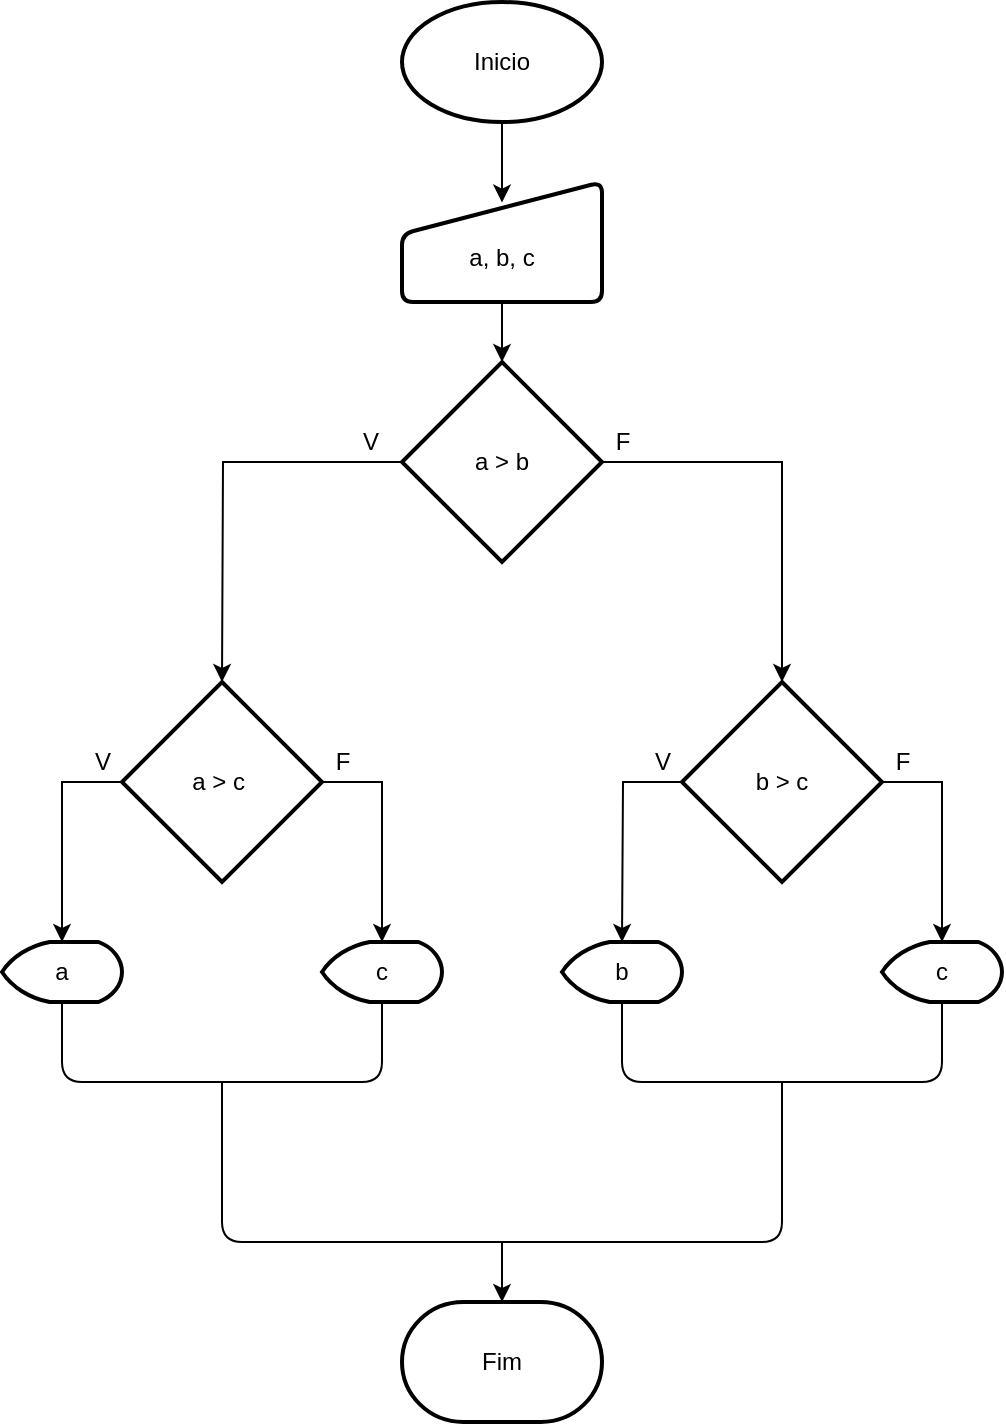 <mxfile version="14.4.3" type="device"><diagram id="ikLJJrQIXTYkyleyksiU" name="Página-1"><mxGraphModel dx="700" dy="823" grid="1" gridSize="10" guides="1" tooltips="1" connect="1" arrows="1" fold="1" page="1" pageScale="1" pageWidth="827" pageHeight="1169" math="0" shadow="0"><root><mxCell id="0"/><mxCell id="1" parent="0"/><mxCell id="23gtapOZKqGktfQFMp97-22" style="edgeStyle=orthogonalEdgeStyle;rounded=0;orthogonalLoop=1;jettySize=auto;html=1;entryX=0.5;entryY=0.171;entryDx=0;entryDy=0;entryPerimeter=0;" edge="1" parent="1" source="23gtapOZKqGktfQFMp97-1" target="23gtapOZKqGktfQFMp97-2"><mxGeometry relative="1" as="geometry"/></mxCell><mxCell id="23gtapOZKqGktfQFMp97-1" value="Inicio" style="strokeWidth=2;html=1;shape=mxgraph.flowchart.start_1;whiteSpace=wrap;" vertex="1" parent="1"><mxGeometry x="370" y="60" width="100" height="60" as="geometry"/></mxCell><mxCell id="23gtapOZKqGktfQFMp97-21" style="edgeStyle=orthogonalEdgeStyle;rounded=0;orthogonalLoop=1;jettySize=auto;html=1;entryX=0.5;entryY=0;entryDx=0;entryDy=0;entryPerimeter=0;" edge="1" parent="1" source="23gtapOZKqGktfQFMp97-2" target="23gtapOZKqGktfQFMp97-4"><mxGeometry relative="1" as="geometry"/></mxCell><mxCell id="23gtapOZKqGktfQFMp97-2" value="&lt;br&gt;a, b, c" style="html=1;strokeWidth=2;shape=manualInput;whiteSpace=wrap;rounded=1;size=26;arcSize=11;" vertex="1" parent="1"><mxGeometry x="370" y="150" width="100" height="60" as="geometry"/></mxCell><mxCell id="23gtapOZKqGktfQFMp97-5" style="edgeStyle=orthogonalEdgeStyle;rounded=0;orthogonalLoop=1;jettySize=auto;html=1;" edge="1" parent="1" source="23gtapOZKqGktfQFMp97-4"><mxGeometry relative="1" as="geometry"><mxPoint x="280" y="400" as="targetPoint"/></mxGeometry></mxCell><mxCell id="23gtapOZKqGktfQFMp97-18" style="edgeStyle=orthogonalEdgeStyle;rounded=0;orthogonalLoop=1;jettySize=auto;html=1;entryX=0.5;entryY=0;entryDx=0;entryDy=0;entryPerimeter=0;" edge="1" parent="1" source="23gtapOZKqGktfQFMp97-4" target="23gtapOZKqGktfQFMp97-17"><mxGeometry relative="1" as="geometry"/></mxCell><mxCell id="23gtapOZKqGktfQFMp97-4" value="a &amp;gt; b" style="strokeWidth=2;html=1;shape=mxgraph.flowchart.decision;whiteSpace=wrap;" vertex="1" parent="1"><mxGeometry x="370" y="240" width="100" height="100" as="geometry"/></mxCell><mxCell id="23gtapOZKqGktfQFMp97-7" style="edgeStyle=orthogonalEdgeStyle;rounded=0;orthogonalLoop=1;jettySize=auto;html=1;" edge="1" parent="1" source="23gtapOZKqGktfQFMp97-6" target="23gtapOZKqGktfQFMp97-13"><mxGeometry relative="1" as="geometry"><mxPoint x="160" y="550" as="targetPoint"/><Array as="points"><mxPoint x="200" y="450"/></Array></mxGeometry></mxCell><mxCell id="23gtapOZKqGktfQFMp97-15" style="edgeStyle=orthogonalEdgeStyle;rounded=0;orthogonalLoop=1;jettySize=auto;html=1;entryX=0.5;entryY=0;entryDx=0;entryDy=0;entryPerimeter=0;" edge="1" parent="1" source="23gtapOZKqGktfQFMp97-6" target="23gtapOZKqGktfQFMp97-14"><mxGeometry relative="1" as="geometry"><Array as="points"><mxPoint x="360" y="450"/><mxPoint x="360" y="530"/></Array></mxGeometry></mxCell><mxCell id="23gtapOZKqGktfQFMp97-6" value="a &amp;gt; c&amp;nbsp;" style="strokeWidth=2;html=1;shape=mxgraph.flowchart.decision;whiteSpace=wrap;" vertex="1" parent="1"><mxGeometry x="230" y="400" width="100" height="100" as="geometry"/></mxCell><mxCell id="23gtapOZKqGktfQFMp97-8" value="V" style="text;html=1;align=center;verticalAlign=middle;resizable=0;points=[];autosize=1;" vertex="1" parent="1"><mxGeometry x="210" y="430" width="20" height="20" as="geometry"/></mxCell><mxCell id="23gtapOZKqGktfQFMp97-12" value="V" style="text;html=1;align=center;verticalAlign=middle;resizable=0;points=[];autosize=1;" vertex="1" parent="1"><mxGeometry x="344" y="270" width="20" height="20" as="geometry"/></mxCell><mxCell id="23gtapOZKqGktfQFMp97-13" value="a" style="strokeWidth=2;html=1;shape=mxgraph.flowchart.display;whiteSpace=wrap;" vertex="1" parent="1"><mxGeometry x="170" y="530" width="60" height="30" as="geometry"/></mxCell><mxCell id="23gtapOZKqGktfQFMp97-14" value="c" style="strokeWidth=2;html=1;shape=mxgraph.flowchart.display;whiteSpace=wrap;" vertex="1" parent="1"><mxGeometry x="330" y="530" width="60" height="30" as="geometry"/></mxCell><mxCell id="23gtapOZKqGktfQFMp97-16" value="F" style="text;html=1;align=center;verticalAlign=middle;resizable=0;points=[];autosize=1;" vertex="1" parent="1"><mxGeometry x="330" y="430" width="20" height="20" as="geometry"/></mxCell><mxCell id="23gtapOZKqGktfQFMp97-23" style="edgeStyle=orthogonalEdgeStyle;rounded=0;orthogonalLoop=1;jettySize=auto;html=1;" edge="1" parent="1" source="23gtapOZKqGktfQFMp97-17"><mxGeometry relative="1" as="geometry"><mxPoint x="480" y="530" as="targetPoint"/></mxGeometry></mxCell><mxCell id="23gtapOZKqGktfQFMp97-26" style="edgeStyle=orthogonalEdgeStyle;rounded=0;orthogonalLoop=1;jettySize=auto;html=1;entryX=0.5;entryY=0;entryDx=0;entryDy=0;entryPerimeter=0;" edge="1" parent="1" source="23gtapOZKqGktfQFMp97-17" target="23gtapOZKqGktfQFMp97-25"><mxGeometry relative="1" as="geometry"><Array as="points"><mxPoint x="640" y="450"/></Array></mxGeometry></mxCell><mxCell id="23gtapOZKqGktfQFMp97-17" value="b &amp;gt; c" style="strokeWidth=2;html=1;shape=mxgraph.flowchart.decision;whiteSpace=wrap;" vertex="1" parent="1"><mxGeometry x="510" y="400" width="100" height="100" as="geometry"/></mxCell><mxCell id="23gtapOZKqGktfQFMp97-19" value="F" style="text;html=1;align=center;verticalAlign=middle;resizable=0;points=[];autosize=1;" vertex="1" parent="1"><mxGeometry x="470" y="270" width="20" height="20" as="geometry"/></mxCell><mxCell id="23gtapOZKqGktfQFMp97-24" value="b" style="strokeWidth=2;html=1;shape=mxgraph.flowchart.display;whiteSpace=wrap;" vertex="1" parent="1"><mxGeometry x="450" y="530" width="60" height="30" as="geometry"/></mxCell><mxCell id="23gtapOZKqGktfQFMp97-25" value="c" style="strokeWidth=2;html=1;shape=mxgraph.flowchart.display;whiteSpace=wrap;" vertex="1" parent="1"><mxGeometry x="610" y="530" width="60" height="30" as="geometry"/></mxCell><mxCell id="23gtapOZKqGktfQFMp97-27" value="V" style="text;html=1;align=center;verticalAlign=middle;resizable=0;points=[];autosize=1;" vertex="1" parent="1"><mxGeometry x="490" y="430" width="20" height="20" as="geometry"/></mxCell><mxCell id="23gtapOZKqGktfQFMp97-28" value="F" style="text;html=1;align=center;verticalAlign=middle;resizable=0;points=[];autosize=1;" vertex="1" parent="1"><mxGeometry x="610" y="430" width="20" height="20" as="geometry"/></mxCell><mxCell id="23gtapOZKqGktfQFMp97-29" value="" style="endArrow=none;html=1;exitX=0.5;exitY=1;exitDx=0;exitDy=0;exitPerimeter=0;entryX=0.5;entryY=1;entryDx=0;entryDy=0;entryPerimeter=0;" edge="1" parent="1" source="23gtapOZKqGktfQFMp97-13" target="23gtapOZKqGktfQFMp97-14"><mxGeometry width="50" height="50" relative="1" as="geometry"><mxPoint x="410" y="490" as="sourcePoint"/><mxPoint x="200" y="600" as="targetPoint"/><Array as="points"><mxPoint x="200" y="600"/><mxPoint x="360" y="600"/></Array></mxGeometry></mxCell><mxCell id="23gtapOZKqGktfQFMp97-31" value="Fim" style="strokeWidth=2;html=1;shape=mxgraph.flowchart.terminator;whiteSpace=wrap;" vertex="1" parent="1"><mxGeometry x="370" y="710" width="100" height="60" as="geometry"/></mxCell><mxCell id="23gtapOZKqGktfQFMp97-32" value="" style="endArrow=none;html=1;" edge="1" parent="1"><mxGeometry width="50" height="50" relative="1" as="geometry"><mxPoint x="280" y="600" as="sourcePoint"/><mxPoint x="560" y="600" as="targetPoint"/><Array as="points"><mxPoint x="280" y="680"/><mxPoint x="560" y="680"/></Array></mxGeometry></mxCell><mxCell id="23gtapOZKqGktfQFMp97-33" value="" style="endArrow=none;html=1;exitX=0.5;exitY=1;exitDx=0;exitDy=0;exitPerimeter=0;entryX=0.5;entryY=1;entryDx=0;entryDy=0;entryPerimeter=0;" edge="1" parent="1" source="23gtapOZKqGktfQFMp97-24" target="23gtapOZKqGktfQFMp97-25"><mxGeometry width="50" height="50" relative="1" as="geometry"><mxPoint x="500" y="640" as="sourcePoint"/><mxPoint x="550" y="590" as="targetPoint"/><Array as="points"><mxPoint x="480" y="600"/><mxPoint x="640" y="600"/></Array></mxGeometry></mxCell><mxCell id="23gtapOZKqGktfQFMp97-34" value="" style="endArrow=classic;html=1;entryX=0.5;entryY=0;entryDx=0;entryDy=0;entryPerimeter=0;" edge="1" parent="1" target="23gtapOZKqGktfQFMp97-31"><mxGeometry width="50" height="50" relative="1" as="geometry"><mxPoint x="420" y="680" as="sourcePoint"/><mxPoint x="480" y="650" as="targetPoint"/></mxGeometry></mxCell></root></mxGraphModel></diagram></mxfile>